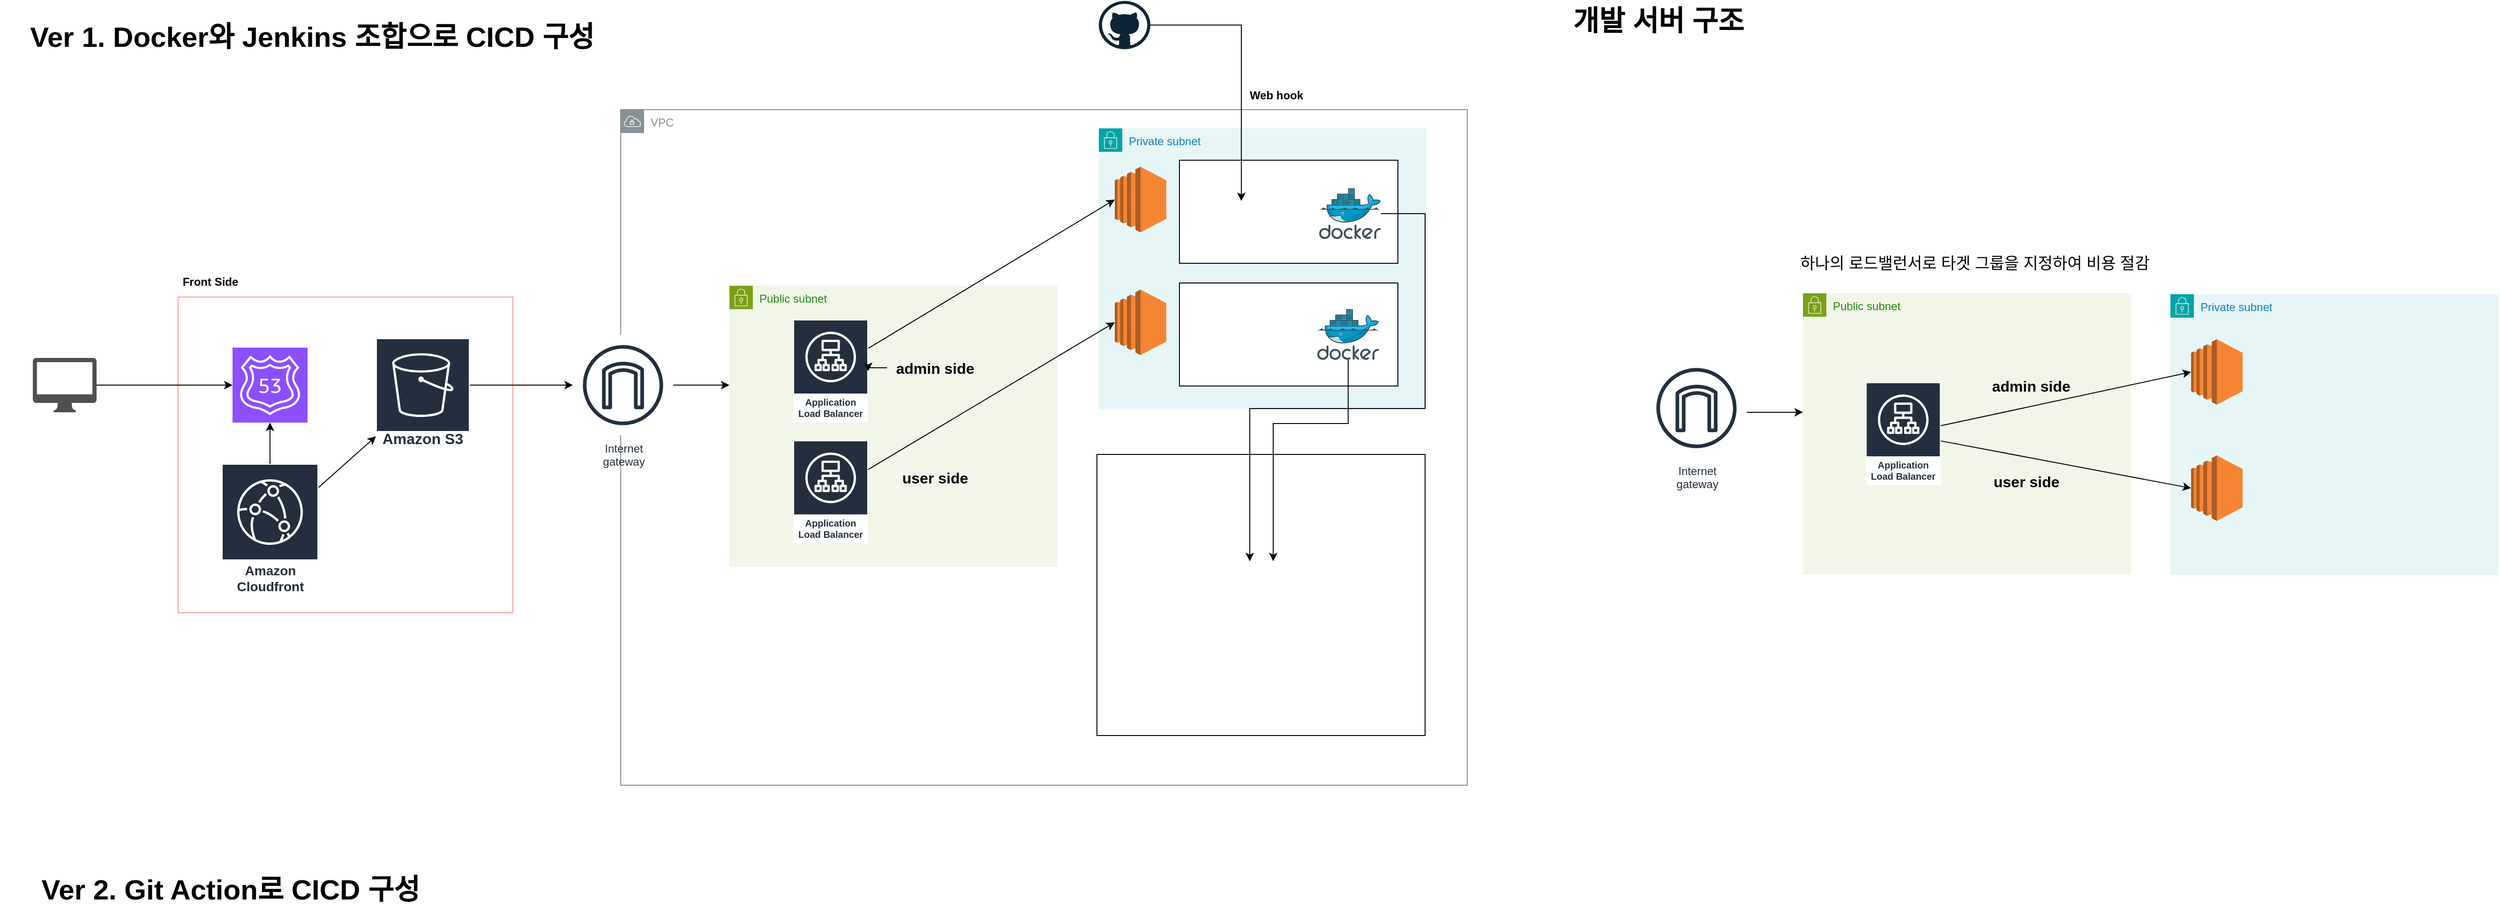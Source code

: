 <mxfile version="24.5.1" type="github">
  <diagram name="페이지-1" id="7YkuUFqi2jJ3yC2kJeny">
    <mxGraphModel dx="1900" dy="1520" grid="0" gridSize="10" guides="1" tooltips="1" connect="1" arrows="1" fold="1" page="1" pageScale="1" pageWidth="1600" pageHeight="900" math="0" shadow="0">
      <root>
        <mxCell id="0" />
        <mxCell id="1" parent="0" />
        <mxCell id="SWmG7YFDHn1etcf9vyW1-20" value="VPC" style="sketch=0;outlineConnect=0;gradientColor=none;html=1;whiteSpace=wrap;fontSize=12;fontStyle=0;shape=mxgraph.aws4.group;grIcon=mxgraph.aws4.group_vpc;strokeColor=#879196;fillColor=none;verticalAlign=top;align=left;spacingLeft=30;fontColor=#879196;dashed=0;" parent="1" vertex="1">
          <mxGeometry x="680" y="130" width="903" height="721" as="geometry" />
        </mxCell>
        <mxCell id="SWmG7YFDHn1etcf9vyW1-18" value="" style="rounded=0;whiteSpace=wrap;html=1;strokeColor=#FF9999;" parent="1" vertex="1">
          <mxGeometry x="208" y="330" width="357" height="337" as="geometry" />
        </mxCell>
        <mxCell id="SWmG7YFDHn1etcf9vyW1-1" value="&lt;span style=&quot;font-size: 30px;&quot;&gt;&lt;b&gt;Ver 1. Docker와 Jenkins 조합으로 CICD 구성&lt;/b&gt;&lt;/span&gt;" style="text;html=1;align=center;verticalAlign=middle;whiteSpace=wrap;rounded=0;" parent="1" vertex="1">
          <mxGeometry x="25" y="37" width="652" height="30" as="geometry" />
        </mxCell>
        <mxCell id="SWmG7YFDHn1etcf9vyW1-13" style="edgeStyle=orthogonalEdgeStyle;rounded=0;orthogonalLoop=1;jettySize=auto;html=1;" parent="1" source="SWmG7YFDHn1etcf9vyW1-2" target="SWmG7YFDHn1etcf9vyW1-5" edge="1">
          <mxGeometry relative="1" as="geometry" />
        </mxCell>
        <mxCell id="SWmG7YFDHn1etcf9vyW1-2" value="" style="sketch=0;pointerEvents=1;shadow=0;dashed=0;html=1;strokeColor=none;fillColor=#505050;labelPosition=center;verticalLabelPosition=bottom;verticalAlign=top;outlineConnect=0;align=center;shape=mxgraph.office.devices.mac_client;" parent="1" vertex="1">
          <mxGeometry x="53" y="395" width="68" height="58" as="geometry" />
        </mxCell>
        <mxCell id="SWmG7YFDHn1etcf9vyW1-5" value="" style="sketch=0;points=[[0,0,0],[0.25,0,0],[0.5,0,0],[0.75,0,0],[1,0,0],[0,1,0],[0.25,1,0],[0.5,1,0],[0.75,1,0],[1,1,0],[0,0.25,0],[0,0.5,0],[0,0.75,0],[1,0.25,0],[1,0.5,0],[1,0.75,0]];outlineConnect=0;fontColor=#232F3E;fillColor=#8C4FFF;strokeColor=#ffffff;dashed=0;verticalLabelPosition=bottom;verticalAlign=top;align=center;html=1;fontSize=12;fontStyle=0;aspect=fixed;shape=mxgraph.aws4.resourceIcon;resIcon=mxgraph.aws4.route_53;" parent="1" vertex="1">
          <mxGeometry x="266" y="384" width="80" height="80" as="geometry" />
        </mxCell>
        <mxCell id="SWmG7YFDHn1etcf9vyW1-14" value="" style="edgeStyle=orthogonalEdgeStyle;rounded=0;orthogonalLoop=1;jettySize=auto;html=1;" parent="1" source="SWmG7YFDHn1etcf9vyW1-6" target="SWmG7YFDHn1etcf9vyW1-5" edge="1">
          <mxGeometry relative="1" as="geometry" />
        </mxCell>
        <mxCell id="SWmG7YFDHn1etcf9vyW1-15" value="" style="rounded=0;orthogonalLoop=1;jettySize=auto;html=1;" parent="1" source="SWmG7YFDHn1etcf9vyW1-6" target="SWmG7YFDHn1etcf9vyW1-8" edge="1">
          <mxGeometry relative="1" as="geometry">
            <mxPoint x="411" y="477" as="targetPoint" />
          </mxGeometry>
        </mxCell>
        <mxCell id="SWmG7YFDHn1etcf9vyW1-6" value="&lt;font style=&quot;font-size: 14px;&quot;&gt;Amazon Cloudfront&lt;/font&gt;" style="sketch=0;outlineConnect=0;fontColor=#232F3E;gradientColor=none;strokeColor=#ffffff;fillColor=#232F3E;dashed=0;verticalLabelPosition=middle;verticalAlign=bottom;align=center;html=1;whiteSpace=wrap;fontSize=10;fontStyle=1;spacing=3;shape=mxgraph.aws4.productIcon;prIcon=mxgraph.aws4.cloudfront;" parent="1" vertex="1">
          <mxGeometry x="254.5" y="508" width="103" height="143" as="geometry" />
        </mxCell>
        <mxCell id="SWmG7YFDHn1etcf9vyW1-17" style="edgeStyle=orthogonalEdgeStyle;rounded=0;orthogonalLoop=1;jettySize=auto;html=1;" parent="1" source="SWmG7YFDHn1etcf9vyW1-8" target="SWmG7YFDHn1etcf9vyW1-16" edge="1">
          <mxGeometry relative="1" as="geometry">
            <Array as="points">
              <mxPoint x="557" y="424" />
              <mxPoint x="557" y="424" />
            </Array>
          </mxGeometry>
        </mxCell>
        <mxCell id="SWmG7YFDHn1etcf9vyW1-8" value="&lt;font style=&quot;font-size: 16px;&quot;&gt;Amazon S3&lt;/font&gt;" style="sketch=0;outlineConnect=0;fontColor=#232F3E;gradientColor=none;strokeColor=#ffffff;fillColor=#232F3E;dashed=0;verticalLabelPosition=middle;verticalAlign=bottom;align=center;html=1;whiteSpace=wrap;fontSize=10;fontStyle=1;spacing=3;shape=mxgraph.aws4.productIcon;prIcon=mxgraph.aws4.s3;" parent="1" vertex="1">
          <mxGeometry x="419" y="374" width="100" height="120" as="geometry" />
        </mxCell>
        <mxCell id="SWmG7YFDHn1etcf9vyW1-35" value="" style="edgeStyle=orthogonalEdgeStyle;rounded=0;orthogonalLoop=1;jettySize=auto;html=1;" parent="1" source="SWmG7YFDHn1etcf9vyW1-16" target="SWmG7YFDHn1etcf9vyW1-22" edge="1">
          <mxGeometry relative="1" as="geometry">
            <Array as="points">
              <mxPoint x="786" y="424" />
              <mxPoint x="786" y="424" />
            </Array>
          </mxGeometry>
        </mxCell>
        <mxCell id="SWmG7YFDHn1etcf9vyW1-16" value="Internet&#xa;gateway" style="sketch=0;outlineConnect=0;fontColor=#232F3E;gradientColor=none;strokeColor=#232F3E;fillColor=#ffffff;dashed=0;verticalLabelPosition=bottom;verticalAlign=top;align=center;html=1;fontSize=12;fontStyle=0;aspect=fixed;shape=mxgraph.aws4.resourceIcon;resIcon=mxgraph.aws4.internet_gateway;" parent="1" vertex="1">
          <mxGeometry x="629" y="370.5" width="107" height="107" as="geometry" />
        </mxCell>
        <mxCell id="SWmG7YFDHn1etcf9vyW1-19" value="&lt;b&gt;Front Side&lt;/b&gt;" style="text;html=1;align=center;verticalAlign=middle;resizable=0;points=[];autosize=1;strokeColor=none;fillColor=none;" parent="1" vertex="1">
          <mxGeometry x="203" y="301" width="77" height="26" as="geometry" />
        </mxCell>
        <mxCell id="SWmG7YFDHn1etcf9vyW1-21" value="Private subnet" style="points=[[0,0],[0.25,0],[0.5,0],[0.75,0],[1,0],[1,0.25],[1,0.5],[1,0.75],[1,1],[0.75,1],[0.5,1],[0.25,1],[0,1],[0,0.75],[0,0.5],[0,0.25]];outlineConnect=0;gradientColor=none;html=1;whiteSpace=wrap;fontSize=12;fontStyle=0;container=1;pointerEvents=0;collapsible=0;recursiveResize=0;shape=mxgraph.aws4.group;grIcon=mxgraph.aws4.group_security_group;grStroke=0;strokeColor=#00A4A6;fillColor=#E6F6F7;verticalAlign=top;align=left;spacingLeft=30;fontColor=#147EBA;dashed=0;" parent="1" vertex="1">
          <mxGeometry x="1190" y="150" width="350" height="300" as="geometry" />
        </mxCell>
        <mxCell id="SWmG7YFDHn1etcf9vyW1-28" value="" style="rounded=0;whiteSpace=wrap;html=1;" parent="SWmG7YFDHn1etcf9vyW1-21" vertex="1">
          <mxGeometry x="86" y="34" width="233" height="110" as="geometry" />
        </mxCell>
        <mxCell id="SWmG7YFDHn1etcf9vyW1-27" value="" style="outlineConnect=0;dashed=0;verticalLabelPosition=bottom;verticalAlign=top;align=center;html=1;shape=mxgraph.aws3.ec2;fillColor=#F58534;gradientColor=none;" parent="SWmG7YFDHn1etcf9vyW1-21" vertex="1">
          <mxGeometry x="17" y="41" width="55" height="70" as="geometry" />
        </mxCell>
        <mxCell id="SWmG7YFDHn1etcf9vyW1-31" value="" style="rounded=0;whiteSpace=wrap;html=1;" parent="SWmG7YFDHn1etcf9vyW1-21" vertex="1">
          <mxGeometry x="86" y="165" width="233" height="110" as="geometry" />
        </mxCell>
        <mxCell id="SWmG7YFDHn1etcf9vyW1-32" value="" style="outlineConnect=0;dashed=0;verticalLabelPosition=bottom;verticalAlign=top;align=center;html=1;shape=mxgraph.aws3.ec2;fillColor=#F58534;gradientColor=none;" parent="SWmG7YFDHn1etcf9vyW1-21" vertex="1">
          <mxGeometry x="17" y="172" width="55" height="70" as="geometry" />
        </mxCell>
        <mxCell id="SWmG7YFDHn1etcf9vyW1-34" value="" style="image;sketch=0;aspect=fixed;html=1;points=[];align=center;fontSize=12;image=img/lib/mscae/Docker.svg;" parent="SWmG7YFDHn1etcf9vyW1-21" vertex="1">
          <mxGeometry x="235" y="64" width="65.85" height="54" as="geometry" />
        </mxCell>
        <mxCell id="SWmG7YFDHn1etcf9vyW1-44" value="" style="shape=image;verticalLabelPosition=bottom;labelBackgroundColor=default;verticalAlign=top;aspect=fixed;imageAspect=0;image=https://get.jenkins.io/art/jenkins-logo/128x128/logo+title.png;" parent="SWmG7YFDHn1etcf9vyW1-21" vertex="1">
          <mxGeometry x="97" y="77.55" width="125.77" height="40.45" as="geometry" />
        </mxCell>
        <mxCell id="SWmG7YFDHn1etcf9vyW1-47" value="" style="shape=image;verticalLabelPosition=bottom;labelBackgroundColor=default;verticalAlign=top;aspect=fixed;imageAspect=0;image=https://get.jenkins.io/art/jenkins-logo/128x128/logo+title.png;" parent="SWmG7YFDHn1etcf9vyW1-21" vertex="1">
          <mxGeometry x="97" y="202.55" width="125.77" height="40.45" as="geometry" />
        </mxCell>
        <mxCell id="SWmG7YFDHn1etcf9vyW1-46" value="" style="image;sketch=0;aspect=fixed;html=1;points=[];align=center;fontSize=12;image=img/lib/mscae/Docker.svg;" parent="SWmG7YFDHn1etcf9vyW1-21" vertex="1">
          <mxGeometry x="233" y="193" width="65.85" height="54" as="geometry" />
        </mxCell>
        <mxCell id="SWmG7YFDHn1etcf9vyW1-22" value="Public subnet" style="points=[[0,0],[0.25,0],[0.5,0],[0.75,0],[1,0],[1,0.25],[1,0.5],[1,0.75],[1,1],[0.75,1],[0.5,1],[0.25,1],[0,1],[0,0.75],[0,0.5],[0,0.25]];outlineConnect=0;gradientColor=none;html=1;whiteSpace=wrap;fontSize=12;fontStyle=0;container=1;pointerEvents=0;collapsible=0;recursiveResize=0;shape=mxgraph.aws4.group;grIcon=mxgraph.aws4.group_security_group;grStroke=0;strokeColor=#7AA116;fillColor=#F2F6E8;verticalAlign=top;align=left;spacingLeft=30;fontColor=#248814;dashed=0;" parent="1" vertex="1">
          <mxGeometry x="796" y="318" width="350" height="300" as="geometry" />
        </mxCell>
        <mxCell id="SWmG7YFDHn1etcf9vyW1-23" value="Application Load Balancer" style="sketch=0;outlineConnect=0;fontColor=#232F3E;gradientColor=none;strokeColor=#ffffff;fillColor=#232F3E;dashed=0;verticalLabelPosition=middle;verticalAlign=bottom;align=center;html=1;whiteSpace=wrap;fontSize=10;fontStyle=1;spacing=3;shape=mxgraph.aws4.productIcon;prIcon=mxgraph.aws4.application_load_balancer;" parent="SWmG7YFDHn1etcf9vyW1-22" vertex="1">
          <mxGeometry x="68" y="36" width="80" height="110" as="geometry" />
        </mxCell>
        <mxCell id="5UiB6g3HINDOZF4PtN2O-4" value="" style="edgeStyle=orthogonalEdgeStyle;rounded=0;orthogonalLoop=1;jettySize=auto;html=1;" edge="1" parent="SWmG7YFDHn1etcf9vyW1-22" source="SWmG7YFDHn1etcf9vyW1-24" target="SWmG7YFDHn1etcf9vyW1-23">
          <mxGeometry relative="1" as="geometry" />
        </mxCell>
        <mxCell id="SWmG7YFDHn1etcf9vyW1-24" value="&lt;b&gt;&lt;font style=&quot;font-size: 16px;&quot;&gt;admin side&lt;/font&gt;&lt;/b&gt;" style="text;html=1;align=center;verticalAlign=middle;resizable=0;points=[];autosize=1;strokeColor=none;fillColor=none;" parent="SWmG7YFDHn1etcf9vyW1-22" vertex="1">
          <mxGeometry x="168" y="72" width="102" height="31" as="geometry" />
        </mxCell>
        <mxCell id="SWmG7YFDHn1etcf9vyW1-25" value="Application Load Balancer" style="sketch=0;outlineConnect=0;fontColor=#232F3E;gradientColor=none;strokeColor=#ffffff;fillColor=#232F3E;dashed=0;verticalLabelPosition=middle;verticalAlign=bottom;align=center;html=1;whiteSpace=wrap;fontSize=10;fontStyle=1;spacing=3;shape=mxgraph.aws4.productIcon;prIcon=mxgraph.aws4.application_load_balancer;" parent="SWmG7YFDHn1etcf9vyW1-22" vertex="1">
          <mxGeometry x="68" y="165" width="80" height="110" as="geometry" />
        </mxCell>
        <mxCell id="SWmG7YFDHn1etcf9vyW1-26" value="&lt;b&gt;&lt;font style=&quot;font-size: 16px;&quot;&gt;user side&lt;/font&gt;&lt;/b&gt;" style="text;html=1;align=center;verticalAlign=middle;resizable=0;points=[];autosize=1;strokeColor=none;fillColor=none;" parent="SWmG7YFDHn1etcf9vyW1-22" vertex="1">
          <mxGeometry x="175" y="189" width="88" height="31" as="geometry" />
        </mxCell>
        <mxCell id="SWmG7YFDHn1etcf9vyW1-29" value="" style="rounded=0;whiteSpace=wrap;html=1;" parent="1" vertex="1">
          <mxGeometry x="1188" y="498" width="350" height="300" as="geometry" />
        </mxCell>
        <mxCell id="SWmG7YFDHn1etcf9vyW1-30" style="rounded=0;orthogonalLoop=1;jettySize=auto;html=1;entryX=0;entryY=0.5;entryDx=0;entryDy=0;entryPerimeter=0;" parent="1" source="SWmG7YFDHn1etcf9vyW1-23" target="SWmG7YFDHn1etcf9vyW1-27" edge="1">
          <mxGeometry relative="1" as="geometry" />
        </mxCell>
        <mxCell id="SWmG7YFDHn1etcf9vyW1-33" style="rounded=0;orthogonalLoop=1;jettySize=auto;html=1;entryX=0;entryY=0.5;entryDx=0;entryDy=0;entryPerimeter=0;" parent="1" source="SWmG7YFDHn1etcf9vyW1-25" target="SWmG7YFDHn1etcf9vyW1-32" edge="1">
          <mxGeometry relative="1" as="geometry" />
        </mxCell>
        <mxCell id="SWmG7YFDHn1etcf9vyW1-41" style="edgeStyle=orthogonalEdgeStyle;rounded=0;orthogonalLoop=1;jettySize=auto;html=1;" parent="1" source="SWmG7YFDHn1etcf9vyW1-40" target="SWmG7YFDHn1etcf9vyW1-44" edge="1">
          <mxGeometry relative="1" as="geometry">
            <Array as="points">
              <mxPoint x="1342" y="40" />
            </Array>
          </mxGeometry>
        </mxCell>
        <mxCell id="SWmG7YFDHn1etcf9vyW1-40" value="" style="dashed=0;outlineConnect=0;html=1;align=center;labelPosition=center;verticalLabelPosition=bottom;verticalAlign=top;shape=mxgraph.weblogos.github" parent="1" vertex="1">
          <mxGeometry x="1190" y="14" width="55" height="51.5" as="geometry" />
        </mxCell>
        <mxCell id="SWmG7YFDHn1etcf9vyW1-42" value="&lt;b&gt;Web hook&lt;/b&gt;" style="text;html=1;align=center;verticalAlign=middle;resizable=0;points=[];autosize=1;strokeColor=none;fillColor=none;" parent="1" vertex="1">
          <mxGeometry x="1341" y="102" width="75" height="26" as="geometry" />
        </mxCell>
        <mxCell id="SWmG7YFDHn1etcf9vyW1-49" style="edgeStyle=orthogonalEdgeStyle;rounded=0;orthogonalLoop=1;jettySize=auto;html=1;" parent="1" source="SWmG7YFDHn1etcf9vyW1-34" target="SWmG7YFDHn1etcf9vyW1-48" edge="1">
          <mxGeometry relative="1" as="geometry">
            <Array as="points">
              <mxPoint x="1538" y="241" />
              <mxPoint x="1538" y="449" />
              <mxPoint x="1351" y="449" />
            </Array>
          </mxGeometry>
        </mxCell>
        <mxCell id="SWmG7YFDHn1etcf9vyW1-48" value="" style="shape=image;verticalLabelPosition=bottom;labelBackgroundColor=default;verticalAlign=top;aspect=fixed;imageAspect=0;image=https://miro.medium.com/v2/resize:fit:734/0*sCPc1Ib1zT0Lg1vi.png;" parent="1" vertex="1">
          <mxGeometry x="1252" y="612" width="202.55" height="85" as="geometry" />
        </mxCell>
        <mxCell id="SWmG7YFDHn1etcf9vyW1-50" style="edgeStyle=orthogonalEdgeStyle;rounded=0;orthogonalLoop=1;jettySize=auto;html=1;" parent="1" source="SWmG7YFDHn1etcf9vyW1-46" target="SWmG7YFDHn1etcf9vyW1-48" edge="1">
          <mxGeometry relative="1" as="geometry">
            <Array as="points">
              <mxPoint x="1456" y="465" />
              <mxPoint x="1376" y="465" />
            </Array>
          </mxGeometry>
        </mxCell>
        <mxCell id="5UiB6g3HINDOZF4PtN2O-2" value="&lt;span style=&quot;font-size: 30px;&quot;&gt;&lt;b&gt;Ver 2. Git Action로 CICD 구성&lt;/b&gt;&lt;/span&gt;" style="text;html=1;align=center;verticalAlign=middle;whiteSpace=wrap;rounded=0;" vertex="1" parent="1">
          <mxGeometry x="18" y="947" width="492" height="30" as="geometry" />
        </mxCell>
        <mxCell id="5UiB6g3HINDOZF4PtN2O-3" value="&lt;span style=&quot;font-size: 30px;&quot;&gt;&lt;b&gt;개발 서버 구조&lt;/b&gt;&lt;/span&gt;" style="text;html=1;align=center;verticalAlign=middle;whiteSpace=wrap;rounded=0;" vertex="1" parent="1">
          <mxGeometry x="1635" y="20" width="304" height="30" as="geometry" />
        </mxCell>
        <mxCell id="5UiB6g3HINDOZF4PtN2O-31" value="" style="edgeStyle=orthogonalEdgeStyle;rounded=0;orthogonalLoop=1;jettySize=auto;html=1;" edge="1" parent="1" source="5UiB6g3HINDOZF4PtN2O-32" target="5UiB6g3HINDOZF4PtN2O-42">
          <mxGeometry relative="1" as="geometry">
            <Array as="points">
              <mxPoint x="1904" y="453" />
              <mxPoint x="1904" y="453" />
            </Array>
          </mxGeometry>
        </mxCell>
        <mxCell id="5UiB6g3HINDOZF4PtN2O-32" value="Internet&#xa;gateway" style="sketch=0;outlineConnect=0;fontColor=#232F3E;gradientColor=none;strokeColor=#232F3E;fillColor=#ffffff;dashed=0;verticalLabelPosition=bottom;verticalAlign=top;align=center;html=1;fontSize=12;fontStyle=0;aspect=fixed;shape=mxgraph.aws4.resourceIcon;resIcon=mxgraph.aws4.internet_gateway;" vertex="1" parent="1">
          <mxGeometry x="1774" y="395" width="107" height="107" as="geometry" />
        </mxCell>
        <mxCell id="5UiB6g3HINDOZF4PtN2O-33" value="Private subnet" style="points=[[0,0],[0.25,0],[0.5,0],[0.75,0],[1,0],[1,0.25],[1,0.5],[1,0.75],[1,1],[0.75,1],[0.5,1],[0.25,1],[0,1],[0,0.75],[0,0.5],[0,0.25]];outlineConnect=0;gradientColor=none;html=1;whiteSpace=wrap;fontSize=12;fontStyle=0;container=1;pointerEvents=0;collapsible=0;recursiveResize=0;shape=mxgraph.aws4.group;grIcon=mxgraph.aws4.group_security_group;grStroke=0;strokeColor=#00A4A6;fillColor=#E6F6F7;verticalAlign=top;align=left;spacingLeft=30;fontColor=#147EBA;dashed=0;" vertex="1" parent="1">
          <mxGeometry x="2333" y="327" width="350" height="300" as="geometry" />
        </mxCell>
        <mxCell id="5UiB6g3HINDOZF4PtN2O-35" value="" style="outlineConnect=0;dashed=0;verticalLabelPosition=bottom;verticalAlign=top;align=center;html=1;shape=mxgraph.aws3.ec2;fillColor=#F58534;gradientColor=none;" vertex="1" parent="5UiB6g3HINDOZF4PtN2O-33">
          <mxGeometry x="22" y="48" width="55" height="70" as="geometry" />
        </mxCell>
        <mxCell id="5UiB6g3HINDOZF4PtN2O-37" value="" style="outlineConnect=0;dashed=0;verticalLabelPosition=bottom;verticalAlign=top;align=center;html=1;shape=mxgraph.aws3.ec2;fillColor=#F58534;gradientColor=none;" vertex="1" parent="5UiB6g3HINDOZF4PtN2O-33">
          <mxGeometry x="22" y="172" width="55" height="70" as="geometry" />
        </mxCell>
        <mxCell id="5UiB6g3HINDOZF4PtN2O-42" value="Public subnet" style="points=[[0,0],[0.25,0],[0.5,0],[0.75,0],[1,0],[1,0.25],[1,0.5],[1,0.75],[1,1],[0.75,1],[0.5,1],[0.25,1],[0,1],[0,0.75],[0,0.5],[0,0.25]];outlineConnect=0;gradientColor=none;html=1;whiteSpace=wrap;fontSize=12;fontStyle=0;container=1;pointerEvents=0;collapsible=0;recursiveResize=0;shape=mxgraph.aws4.group;grIcon=mxgraph.aws4.group_security_group;grStroke=0;strokeColor=#7AA116;fillColor=#F2F6E8;verticalAlign=top;align=left;spacingLeft=30;fontColor=#248814;dashed=0;" vertex="1" parent="1">
          <mxGeometry x="1941" y="326" width="350" height="300" as="geometry" />
        </mxCell>
        <mxCell id="5UiB6g3HINDOZF4PtN2O-43" value="Application Load Balancer" style="sketch=0;outlineConnect=0;fontColor=#232F3E;gradientColor=none;strokeColor=#ffffff;fillColor=#232F3E;dashed=0;verticalLabelPosition=middle;verticalAlign=bottom;align=center;html=1;whiteSpace=wrap;fontSize=10;fontStyle=1;spacing=3;shape=mxgraph.aws4.productIcon;prIcon=mxgraph.aws4.application_load_balancer;" vertex="1" parent="5UiB6g3HINDOZF4PtN2O-42">
          <mxGeometry x="67" y="95" width="80" height="110" as="geometry" />
        </mxCell>
        <mxCell id="5UiB6g3HINDOZF4PtN2O-45" value="&lt;b&gt;&lt;font style=&quot;font-size: 16px;&quot;&gt;admin side&lt;/font&gt;&lt;/b&gt;" style="text;html=1;align=center;verticalAlign=middle;resizable=0;points=[];autosize=1;strokeColor=none;fillColor=none;" vertex="1" parent="5UiB6g3HINDOZF4PtN2O-42">
          <mxGeometry x="192" y="83" width="102" height="31" as="geometry" />
        </mxCell>
        <mxCell id="5UiB6g3HINDOZF4PtN2O-47" value="&lt;b&gt;&lt;font style=&quot;font-size: 16px;&quot;&gt;user side&lt;/font&gt;&lt;/b&gt;" style="text;html=1;align=center;verticalAlign=middle;resizable=0;points=[];autosize=1;strokeColor=none;fillColor=none;" vertex="1" parent="5UiB6g3HINDOZF4PtN2O-42">
          <mxGeometry x="194" y="185" width="88" height="31" as="geometry" />
        </mxCell>
        <mxCell id="5UiB6g3HINDOZF4PtN2O-49" style="rounded=0;orthogonalLoop=1;jettySize=auto;html=1;entryX=0;entryY=0.5;entryDx=0;entryDy=0;entryPerimeter=0;" edge="1" parent="1" source="5UiB6g3HINDOZF4PtN2O-43" target="5UiB6g3HINDOZF4PtN2O-35">
          <mxGeometry relative="1" as="geometry" />
        </mxCell>
        <mxCell id="5UiB6g3HINDOZF4PtN2O-50" style="rounded=0;orthogonalLoop=1;jettySize=auto;html=1;entryX=0;entryY=0.5;entryDx=0;entryDy=0;entryPerimeter=0;" edge="1" parent="1" source="5UiB6g3HINDOZF4PtN2O-43" target="5UiB6g3HINDOZF4PtN2O-37">
          <mxGeometry relative="1" as="geometry">
            <mxPoint x="2089" y="522.106" as="sourcePoint" />
          </mxGeometry>
        </mxCell>
        <mxCell id="5UiB6g3HINDOZF4PtN2O-56" value="&lt;font style=&quot;font-size: 17px;&quot;&gt;하나의 로드밸런서로 타겟 그룹을 지정하여 비용 절감&lt;/font&gt;" style="text;html=1;align=center;verticalAlign=middle;resizable=0;points=[];autosize=1;strokeColor=none;fillColor=none;" vertex="1" parent="1">
          <mxGeometry x="1939" y="279" width="370" height="32" as="geometry" />
        </mxCell>
      </root>
    </mxGraphModel>
  </diagram>
</mxfile>
